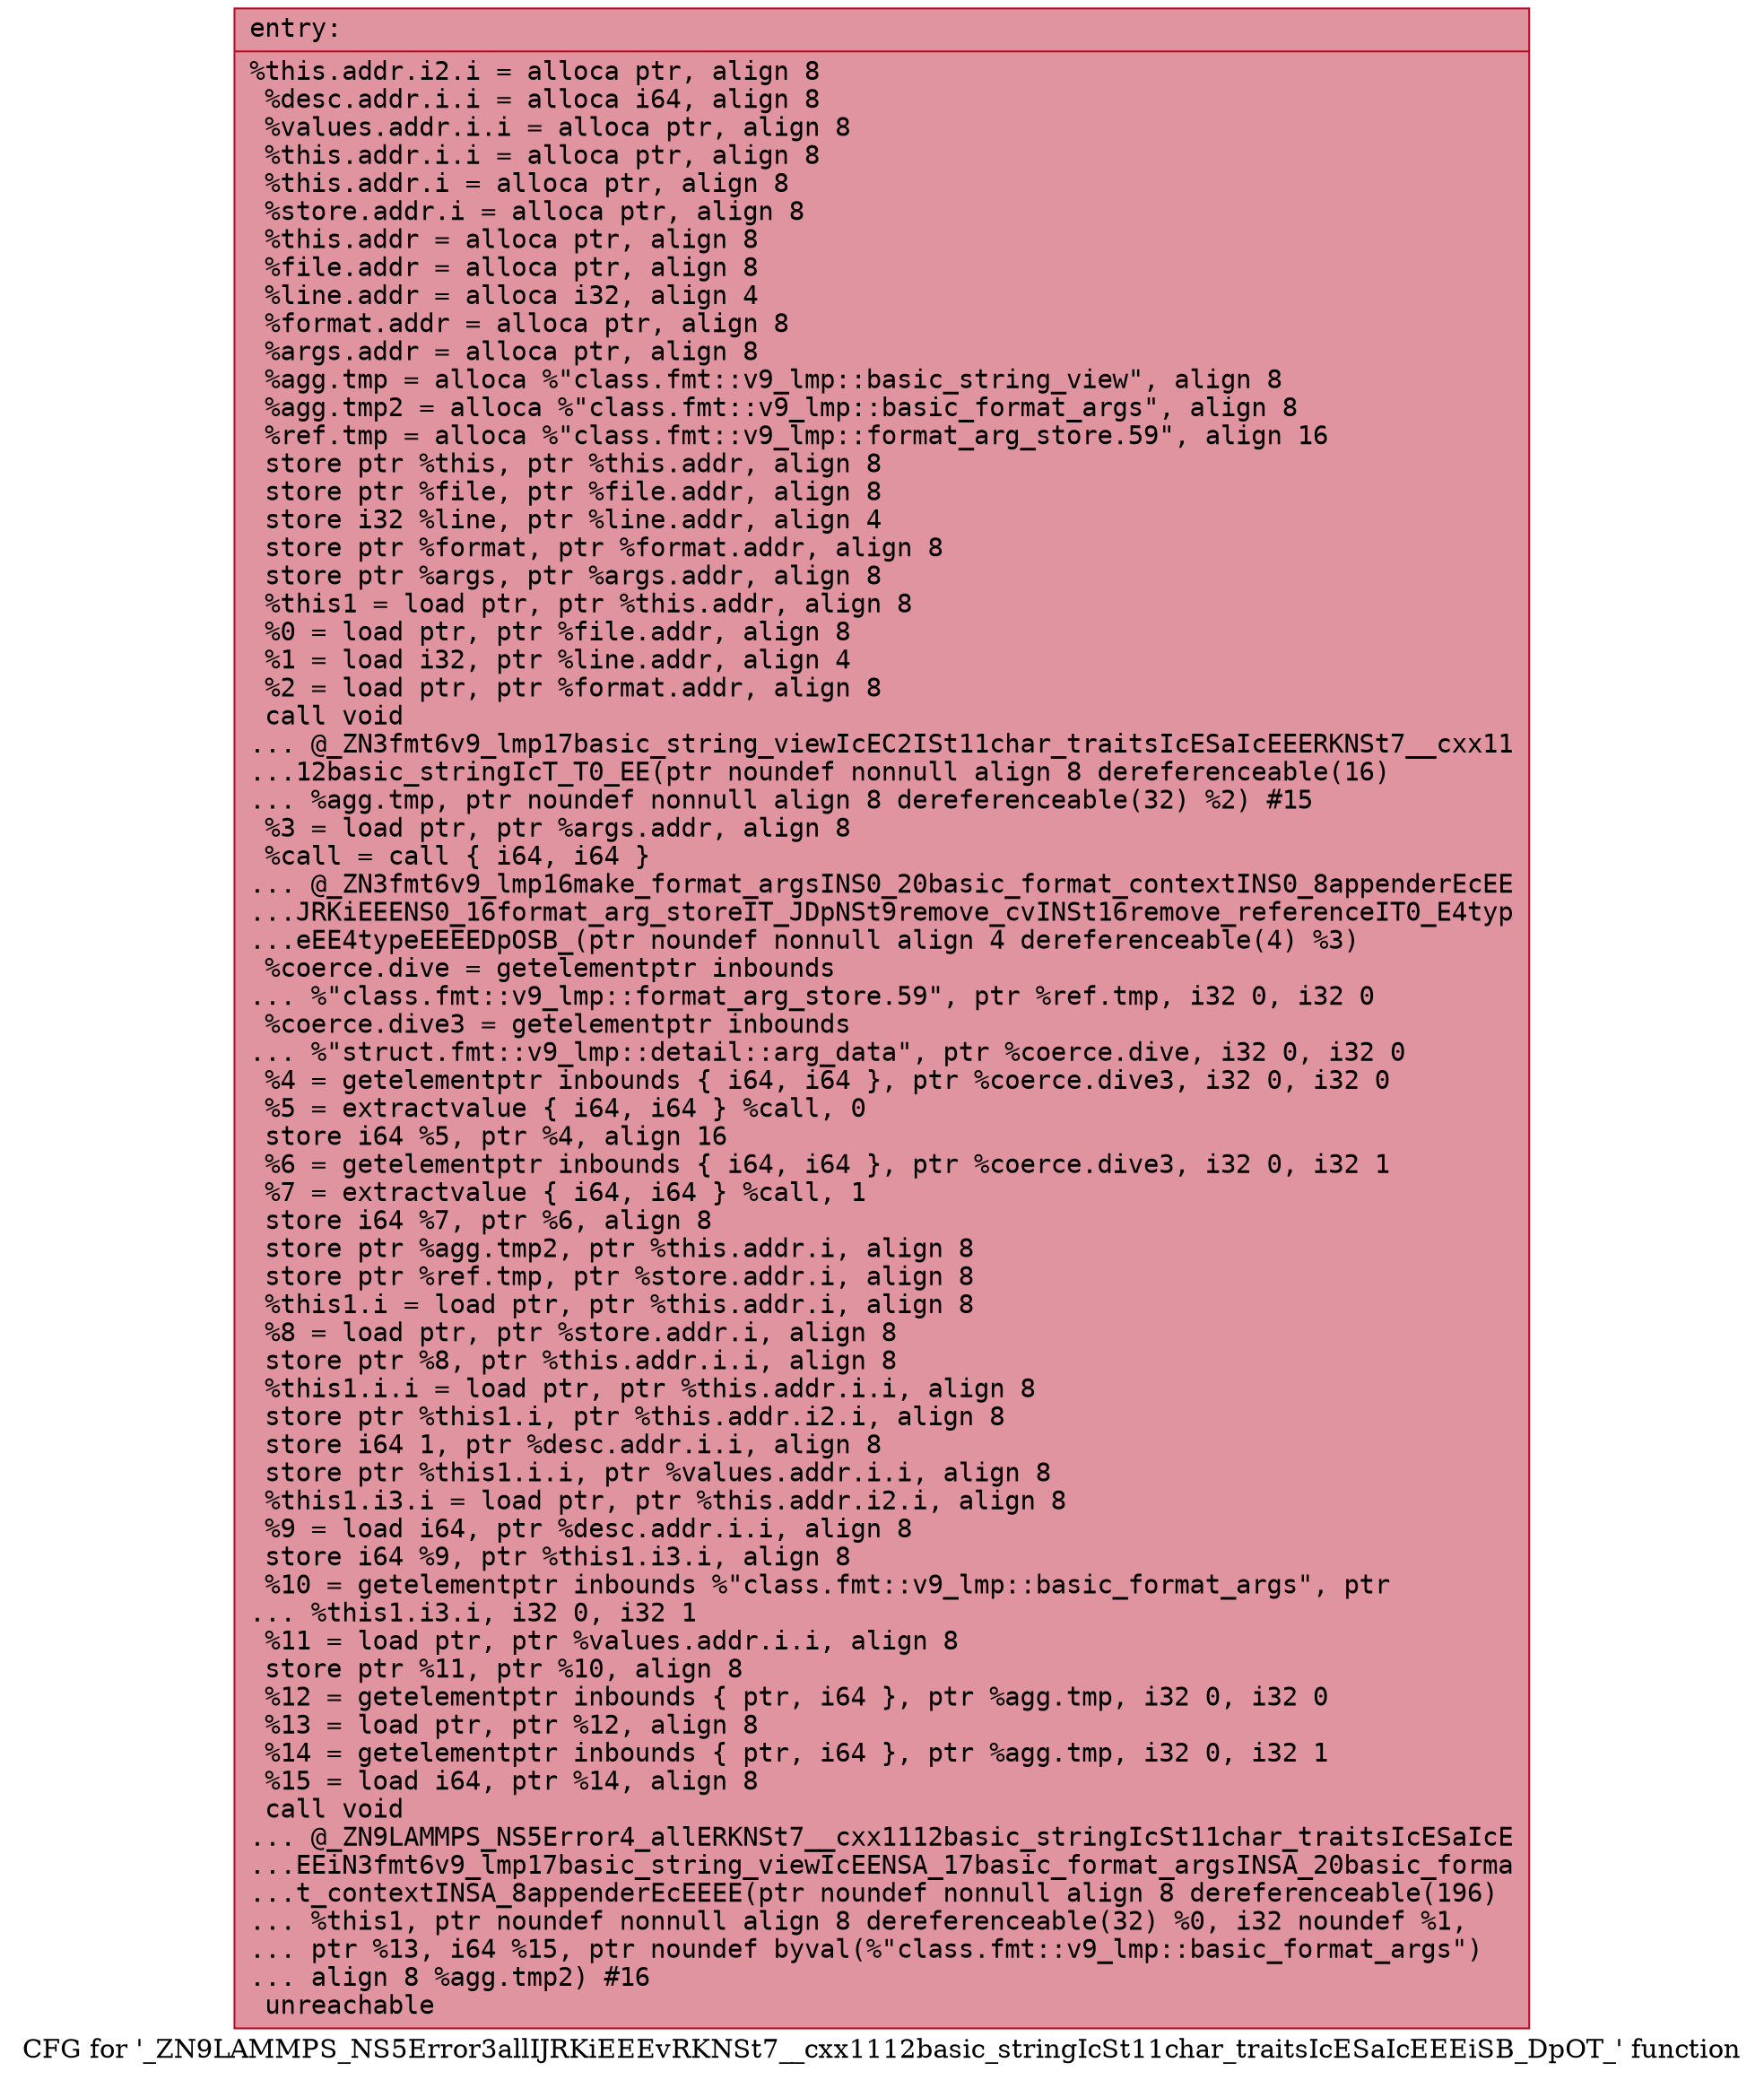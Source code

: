 digraph "CFG for '_ZN9LAMMPS_NS5Error3allIJRKiEEEvRKNSt7__cxx1112basic_stringIcSt11char_traitsIcESaIcEEEiSB_DpOT_' function" {
	label="CFG for '_ZN9LAMMPS_NS5Error3allIJRKiEEEvRKNSt7__cxx1112basic_stringIcSt11char_traitsIcESaIcEEEiSB_DpOT_' function";

	Node0x55ba30379cc0 [shape=record,color="#b70d28ff", style=filled, fillcolor="#b70d2870" fontname="Courier",label="{entry:\l|  %this.addr.i2.i = alloca ptr, align 8\l  %desc.addr.i.i = alloca i64, align 8\l  %values.addr.i.i = alloca ptr, align 8\l  %this.addr.i.i = alloca ptr, align 8\l  %this.addr.i = alloca ptr, align 8\l  %store.addr.i = alloca ptr, align 8\l  %this.addr = alloca ptr, align 8\l  %file.addr = alloca ptr, align 8\l  %line.addr = alloca i32, align 4\l  %format.addr = alloca ptr, align 8\l  %args.addr = alloca ptr, align 8\l  %agg.tmp = alloca %\"class.fmt::v9_lmp::basic_string_view\", align 8\l  %agg.tmp2 = alloca %\"class.fmt::v9_lmp::basic_format_args\", align 8\l  %ref.tmp = alloca %\"class.fmt::v9_lmp::format_arg_store.59\", align 16\l  store ptr %this, ptr %this.addr, align 8\l  store ptr %file, ptr %file.addr, align 8\l  store i32 %line, ptr %line.addr, align 4\l  store ptr %format, ptr %format.addr, align 8\l  store ptr %args, ptr %args.addr, align 8\l  %this1 = load ptr, ptr %this.addr, align 8\l  %0 = load ptr, ptr %file.addr, align 8\l  %1 = load i32, ptr %line.addr, align 4\l  %2 = load ptr, ptr %format.addr, align 8\l  call void\l... @_ZN3fmt6v9_lmp17basic_string_viewIcEC2ISt11char_traitsIcESaIcEEERKNSt7__cxx11\l...12basic_stringIcT_T0_EE(ptr noundef nonnull align 8 dereferenceable(16)\l... %agg.tmp, ptr noundef nonnull align 8 dereferenceable(32) %2) #15\l  %3 = load ptr, ptr %args.addr, align 8\l  %call = call \{ i64, i64 \}\l... @_ZN3fmt6v9_lmp16make_format_argsINS0_20basic_format_contextINS0_8appenderEcEE\l...JRKiEEENS0_16format_arg_storeIT_JDpNSt9remove_cvINSt16remove_referenceIT0_E4typ\l...eEE4typeEEEEDpOSB_(ptr noundef nonnull align 4 dereferenceable(4) %3)\l  %coerce.dive = getelementptr inbounds\l... %\"class.fmt::v9_lmp::format_arg_store.59\", ptr %ref.tmp, i32 0, i32 0\l  %coerce.dive3 = getelementptr inbounds\l... %\"struct.fmt::v9_lmp::detail::arg_data\", ptr %coerce.dive, i32 0, i32 0\l  %4 = getelementptr inbounds \{ i64, i64 \}, ptr %coerce.dive3, i32 0, i32 0\l  %5 = extractvalue \{ i64, i64 \} %call, 0\l  store i64 %5, ptr %4, align 16\l  %6 = getelementptr inbounds \{ i64, i64 \}, ptr %coerce.dive3, i32 0, i32 1\l  %7 = extractvalue \{ i64, i64 \} %call, 1\l  store i64 %7, ptr %6, align 8\l  store ptr %agg.tmp2, ptr %this.addr.i, align 8\l  store ptr %ref.tmp, ptr %store.addr.i, align 8\l  %this1.i = load ptr, ptr %this.addr.i, align 8\l  %8 = load ptr, ptr %store.addr.i, align 8\l  store ptr %8, ptr %this.addr.i.i, align 8\l  %this1.i.i = load ptr, ptr %this.addr.i.i, align 8\l  store ptr %this1.i, ptr %this.addr.i2.i, align 8\l  store i64 1, ptr %desc.addr.i.i, align 8\l  store ptr %this1.i.i, ptr %values.addr.i.i, align 8\l  %this1.i3.i = load ptr, ptr %this.addr.i2.i, align 8\l  %9 = load i64, ptr %desc.addr.i.i, align 8\l  store i64 %9, ptr %this1.i3.i, align 8\l  %10 = getelementptr inbounds %\"class.fmt::v9_lmp::basic_format_args\", ptr\l... %this1.i3.i, i32 0, i32 1\l  %11 = load ptr, ptr %values.addr.i.i, align 8\l  store ptr %11, ptr %10, align 8\l  %12 = getelementptr inbounds \{ ptr, i64 \}, ptr %agg.tmp, i32 0, i32 0\l  %13 = load ptr, ptr %12, align 8\l  %14 = getelementptr inbounds \{ ptr, i64 \}, ptr %agg.tmp, i32 0, i32 1\l  %15 = load i64, ptr %14, align 8\l  call void\l... @_ZN9LAMMPS_NS5Error4_allERKNSt7__cxx1112basic_stringIcSt11char_traitsIcESaIcE\l...EEiN3fmt6v9_lmp17basic_string_viewIcEENSA_17basic_format_argsINSA_20basic_forma\l...t_contextINSA_8appenderEcEEEE(ptr noundef nonnull align 8 dereferenceable(196)\l... %this1, ptr noundef nonnull align 8 dereferenceable(32) %0, i32 noundef %1,\l... ptr %13, i64 %15, ptr noundef byval(%\"class.fmt::v9_lmp::basic_format_args\")\l... align 8 %agg.tmp2) #16\l  unreachable\l}"];
}
